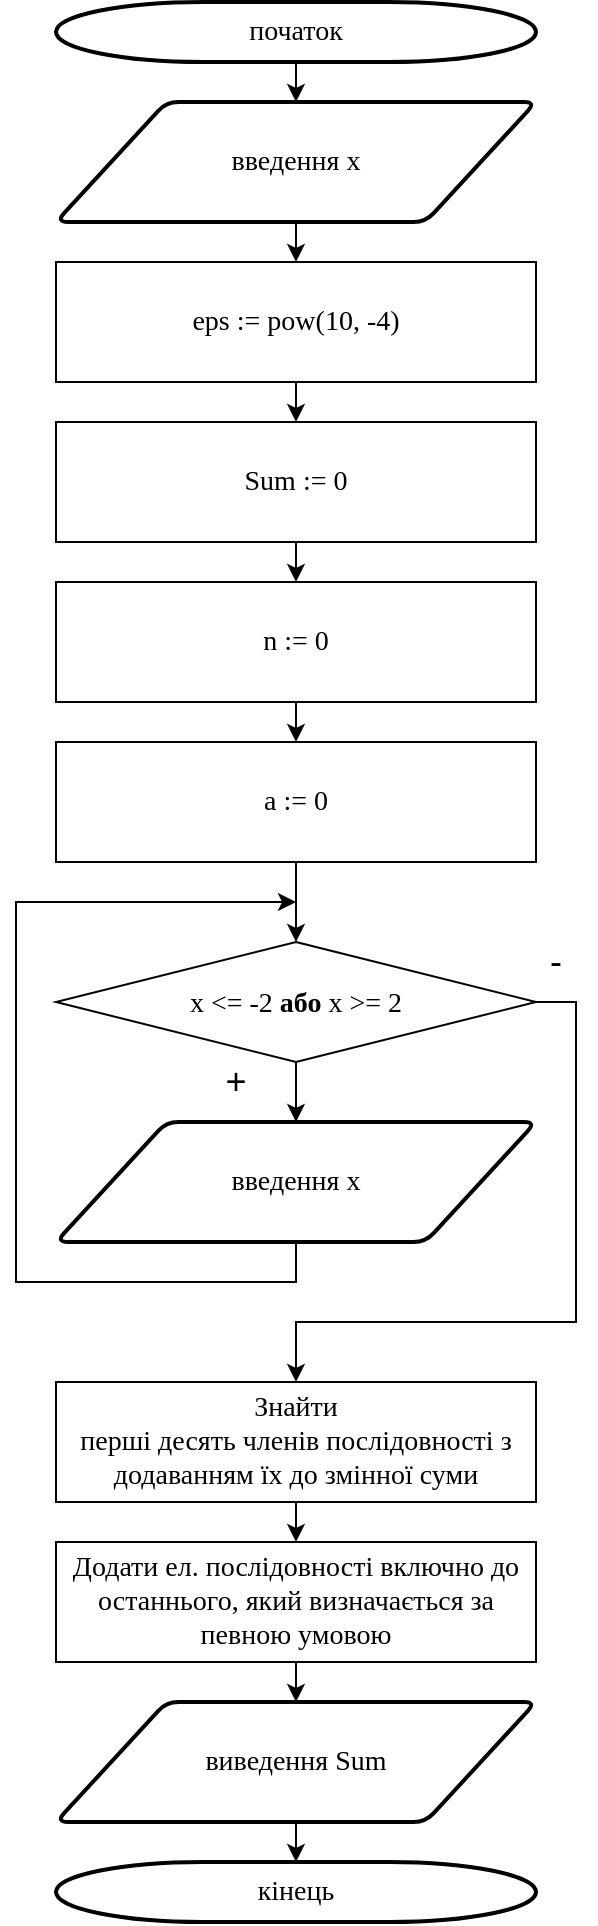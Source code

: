 <mxfile version="13.9.9" type="device"><diagram id="P5HBHNtsa1kNQrJjNjW-" name="Страница 1"><mxGraphModel dx="852" dy="494" grid="1" gridSize="10" guides="1" tooltips="1" connect="1" arrows="1" fold="1" page="1" pageScale="1" pageWidth="827" pageHeight="1169" math="0" shadow="0"><root><mxCell id="0"/><mxCell id="1" parent="0"/><mxCell id="aCJiLO0d2ovh7m8Wnzao-20" value="" style="edgeStyle=orthogonalEdgeStyle;rounded=0;orthogonalLoop=1;jettySize=auto;html=1;fontFamily=Times New Roman;fontSize=14;" edge="1" parent="1" source="aCJiLO0d2ovh7m8Wnzao-21" target="aCJiLO0d2ovh7m8Wnzao-23"><mxGeometry relative="1" as="geometry"/></mxCell><mxCell id="aCJiLO0d2ovh7m8Wnzao-21" value="початок" style="strokeWidth=2;shape=mxgraph.flowchart.terminator;whiteSpace=wrap;fontSize=14;fontFamily=Times New Roman;html=1;" vertex="1" parent="1"><mxGeometry x="280" y="80" width="240" height="30" as="geometry"/></mxCell><mxCell id="aCJiLO0d2ovh7m8Wnzao-22" style="edgeStyle=orthogonalEdgeStyle;rounded=0;orthogonalLoop=1;jettySize=auto;html=1;exitX=0.5;exitY=1;exitDx=0;exitDy=0;entryX=0.5;entryY=0;entryDx=0;entryDy=0;fontFamily=Times New Roman;fontSize=14;" edge="1" parent="1" source="aCJiLO0d2ovh7m8Wnzao-23"><mxGeometry relative="1" as="geometry"><mxPoint x="400" y="210" as="targetPoint"/></mxGeometry></mxCell><mxCell id="aCJiLO0d2ovh7m8Wnzao-23" value="введення x" style="shape=parallelogram;html=1;strokeWidth=2;perimeter=parallelogramPerimeter;whiteSpace=wrap;rounded=1;arcSize=12;size=0.23;fontFamily=Times New Roman;fontSize=14;" vertex="1" parent="1"><mxGeometry x="280" y="130" width="240" height="60" as="geometry"/></mxCell><mxCell id="aCJiLO0d2ovh7m8Wnzao-45" style="edgeStyle=orthogonalEdgeStyle;rounded=0;orthogonalLoop=1;jettySize=auto;html=1;exitX=0.5;exitY=1;exitDx=0;exitDy=0;entryX=0.5;entryY=0;entryDx=0;entryDy=0;" edge="1" parent="1" source="aCJiLO0d2ovh7m8Wnzao-26" target="aCJiLO0d2ovh7m8Wnzao-27"><mxGeometry relative="1" as="geometry"/></mxCell><mxCell id="aCJiLO0d2ovh7m8Wnzao-26" value="&lt;span&gt;eps := pow(10, -4)&lt;/span&gt;" style="rounded=0;whiteSpace=wrap;html=1;fontFamily=Times New Roman;fontSize=14;" vertex="1" parent="1"><mxGeometry x="280" y="210" width="240" height="60" as="geometry"/></mxCell><mxCell id="aCJiLO0d2ovh7m8Wnzao-46" style="edgeStyle=orthogonalEdgeStyle;rounded=0;orthogonalLoop=1;jettySize=auto;html=1;exitX=0.5;exitY=1;exitDx=0;exitDy=0;entryX=0.5;entryY=0;entryDx=0;entryDy=0;" edge="1" parent="1" source="aCJiLO0d2ovh7m8Wnzao-27" target="aCJiLO0d2ovh7m8Wnzao-28"><mxGeometry relative="1" as="geometry"/></mxCell><mxCell id="aCJiLO0d2ovh7m8Wnzao-27" value="&lt;span&gt;Sum := 0&lt;/span&gt;" style="rounded=0;whiteSpace=wrap;html=1;fontFamily=Times New Roman;fontSize=14;" vertex="1" parent="1"><mxGeometry x="280" y="290" width="240" height="60" as="geometry"/></mxCell><mxCell id="aCJiLO0d2ovh7m8Wnzao-47" style="edgeStyle=orthogonalEdgeStyle;rounded=0;orthogonalLoop=1;jettySize=auto;html=1;exitX=0.5;exitY=1;exitDx=0;exitDy=0;entryX=0.5;entryY=0;entryDx=0;entryDy=0;" edge="1" parent="1" source="aCJiLO0d2ovh7m8Wnzao-28" target="aCJiLO0d2ovh7m8Wnzao-38"><mxGeometry relative="1" as="geometry"/></mxCell><mxCell id="aCJiLO0d2ovh7m8Wnzao-28" value="n := 0" style="rounded=0;whiteSpace=wrap;html=1;fontFamily=Times New Roman;fontSize=14;" vertex="1" parent="1"><mxGeometry x="280" y="370" width="240" height="60" as="geometry"/></mxCell><mxCell id="aCJiLO0d2ovh7m8Wnzao-29" style="edgeStyle=orthogonalEdgeStyle;rounded=0;orthogonalLoop=1;jettySize=auto;html=1;exitX=0.5;exitY=1;exitDx=0;exitDy=0;entryX=0.5;entryY=0;entryDx=0;entryDy=0;entryPerimeter=0;fontFamily=Times New Roman;fontSize=14;" edge="1" parent="1" source="aCJiLO0d2ovh7m8Wnzao-30" target="aCJiLO0d2ovh7m8Wnzao-31"><mxGeometry relative="1" as="geometry"/></mxCell><mxCell id="aCJiLO0d2ovh7m8Wnzao-30" value="виведення Sum" style="shape=parallelogram;html=1;strokeWidth=2;perimeter=parallelogramPerimeter;whiteSpace=wrap;rounded=1;arcSize=12;size=0.23;fontFamily=Times New Roman;fontSize=14;" vertex="1" parent="1"><mxGeometry x="280" y="930" width="240" height="60" as="geometry"/></mxCell><mxCell id="aCJiLO0d2ovh7m8Wnzao-31" value="кінець" style="strokeWidth=2;html=1;shape=mxgraph.flowchart.terminator;whiteSpace=wrap;fontFamily=Times New Roman;fontSize=14;" vertex="1" parent="1"><mxGeometry x="280" y="1010" width="240" height="30" as="geometry"/></mxCell><mxCell id="aCJiLO0d2ovh7m8Wnzao-34" style="edgeStyle=orthogonalEdgeStyle;rounded=0;orthogonalLoop=1;jettySize=auto;html=1;exitX=0.5;exitY=1;exitDx=0;exitDy=0;entryX=0.5;entryY=0;entryDx=0;entryDy=0;" edge="1" parent="1" source="aCJiLO0d2ovh7m8Wnzao-35" target="aCJiLO0d2ovh7m8Wnzao-37"><mxGeometry relative="1" as="geometry"/></mxCell><mxCell id="aCJiLO0d2ovh7m8Wnzao-35" value="&lt;span style=&quot;font-family: &amp;#34;times new roman&amp;#34; , serif&quot;&gt;&lt;font style=&quot;font-size: 14px&quot;&gt;Знайти&lt;br/&gt;перші десять членів послідовності з додаванням їх до змінної суми&lt;/font&gt;&lt;/span&gt;" style="rounded=0;whiteSpace=wrap;html=1;fontFamily=Times New Roman;fontSize=14;" vertex="1" parent="1"><mxGeometry x="280" y="770" width="240" height="60" as="geometry"/></mxCell><mxCell id="aCJiLO0d2ovh7m8Wnzao-36" style="edgeStyle=orthogonalEdgeStyle;rounded=0;orthogonalLoop=1;jettySize=auto;html=1;exitX=0.5;exitY=1;exitDx=0;exitDy=0;entryX=0.5;entryY=0;entryDx=0;entryDy=0;" edge="1" parent="1" source="aCJiLO0d2ovh7m8Wnzao-37" target="aCJiLO0d2ovh7m8Wnzao-30"><mxGeometry relative="1" as="geometry"/></mxCell><mxCell id="aCJiLO0d2ovh7m8Wnzao-37" value="&lt;span style=&quot;font-family: &amp;#34;times new roman&amp;#34; , serif&quot;&gt;&lt;font style=&quot;font-size: 14px&quot;&gt;Додати ел. послідовності включно до останнього, який визначається за певною умовою&lt;/font&gt;&lt;/span&gt;" style="rounded=0;whiteSpace=wrap;html=1;fontFamily=Times New Roman;fontSize=14;" vertex="1" parent="1"><mxGeometry x="280" y="850" width="240" height="60" as="geometry"/></mxCell><mxCell id="aCJiLO0d2ovh7m8Wnzao-48" style="edgeStyle=orthogonalEdgeStyle;rounded=0;orthogonalLoop=1;jettySize=auto;html=1;exitX=0.5;exitY=1;exitDx=0;exitDy=0;entryX=0.5;entryY=0;entryDx=0;entryDy=0;" edge="1" parent="1" source="aCJiLO0d2ovh7m8Wnzao-38" target="aCJiLO0d2ovh7m8Wnzao-39"><mxGeometry relative="1" as="geometry"/></mxCell><mxCell id="aCJiLO0d2ovh7m8Wnzao-38" value="a := 0" style="rounded=0;whiteSpace=wrap;html=1;fontFamily=Times New Roman;fontSize=14;" vertex="1" parent="1"><mxGeometry x="280" y="450" width="240" height="60" as="geometry"/></mxCell><mxCell id="aCJiLO0d2ovh7m8Wnzao-41" style="edgeStyle=orthogonalEdgeStyle;rounded=0;orthogonalLoop=1;jettySize=auto;html=1;exitX=0.5;exitY=1;exitDx=0;exitDy=0;entryX=0.5;entryY=0;entryDx=0;entryDy=0;" edge="1" parent="1" source="aCJiLO0d2ovh7m8Wnzao-39" target="aCJiLO0d2ovh7m8Wnzao-40"><mxGeometry relative="1" as="geometry"/></mxCell><mxCell id="aCJiLO0d2ovh7m8Wnzao-44" style="edgeStyle=orthogonalEdgeStyle;rounded=0;orthogonalLoop=1;jettySize=auto;html=1;exitX=1;exitY=0.5;exitDx=0;exitDy=0;" edge="1" parent="1" source="aCJiLO0d2ovh7m8Wnzao-39" target="aCJiLO0d2ovh7m8Wnzao-35"><mxGeometry relative="1" as="geometry"><Array as="points"><mxPoint x="540" y="580"/><mxPoint x="540" y="740"/><mxPoint x="400" y="740"/></Array></mxGeometry></mxCell><mxCell id="aCJiLO0d2ovh7m8Wnzao-39" value="&lt;font style=&quot;font-size: 14px&quot;&gt;&lt;span style=&quot;font-family: &amp;#34;times new roman&amp;#34; , serif&quot;&gt;x &amp;lt;= -2 &lt;b&gt;або&lt;/b&gt; x &amp;gt;= 2&lt;/span&gt;&lt;br&gt;&lt;/font&gt;" style="rhombus;whiteSpace=wrap;html=1;" vertex="1" parent="1"><mxGeometry x="280" y="550" width="240" height="60" as="geometry"/></mxCell><mxCell id="aCJiLO0d2ovh7m8Wnzao-50" style="edgeStyle=orthogonalEdgeStyle;rounded=0;orthogonalLoop=1;jettySize=auto;html=1;exitX=0.5;exitY=1;exitDx=0;exitDy=0;" edge="1" parent="1" source="aCJiLO0d2ovh7m8Wnzao-40"><mxGeometry relative="1" as="geometry"><mxPoint x="400" y="530" as="targetPoint"/><Array as="points"><mxPoint x="400" y="720"/><mxPoint x="260" y="720"/><mxPoint x="260" y="530"/></Array></mxGeometry></mxCell><mxCell id="aCJiLO0d2ovh7m8Wnzao-40" value="введення x" style="shape=parallelogram;html=1;strokeWidth=2;perimeter=parallelogramPerimeter;whiteSpace=wrap;rounded=1;arcSize=12;size=0.23;fontFamily=Times New Roman;fontSize=14;" vertex="1" parent="1"><mxGeometry x="280" y="640" width="240" height="60" as="geometry"/></mxCell><mxCell id="aCJiLO0d2ovh7m8Wnzao-42" value="&lt;font style=&quot;font-size: 18px&quot;&gt;+&lt;/font&gt;" style="text;html=1;strokeColor=none;fillColor=none;align=center;verticalAlign=middle;whiteSpace=wrap;rounded=0;" vertex="1" parent="1"><mxGeometry x="350" y="610" width="40" height="20" as="geometry"/></mxCell><mxCell id="aCJiLO0d2ovh7m8Wnzao-49" value="&lt;font style=&quot;font-size: 18px&quot;&gt;-&lt;/font&gt;" style="text;html=1;strokeColor=none;fillColor=none;align=center;verticalAlign=middle;whiteSpace=wrap;rounded=0;" vertex="1" parent="1"><mxGeometry x="510" y="550" width="40" height="20" as="geometry"/></mxCell></root></mxGraphModel></diagram></mxfile>